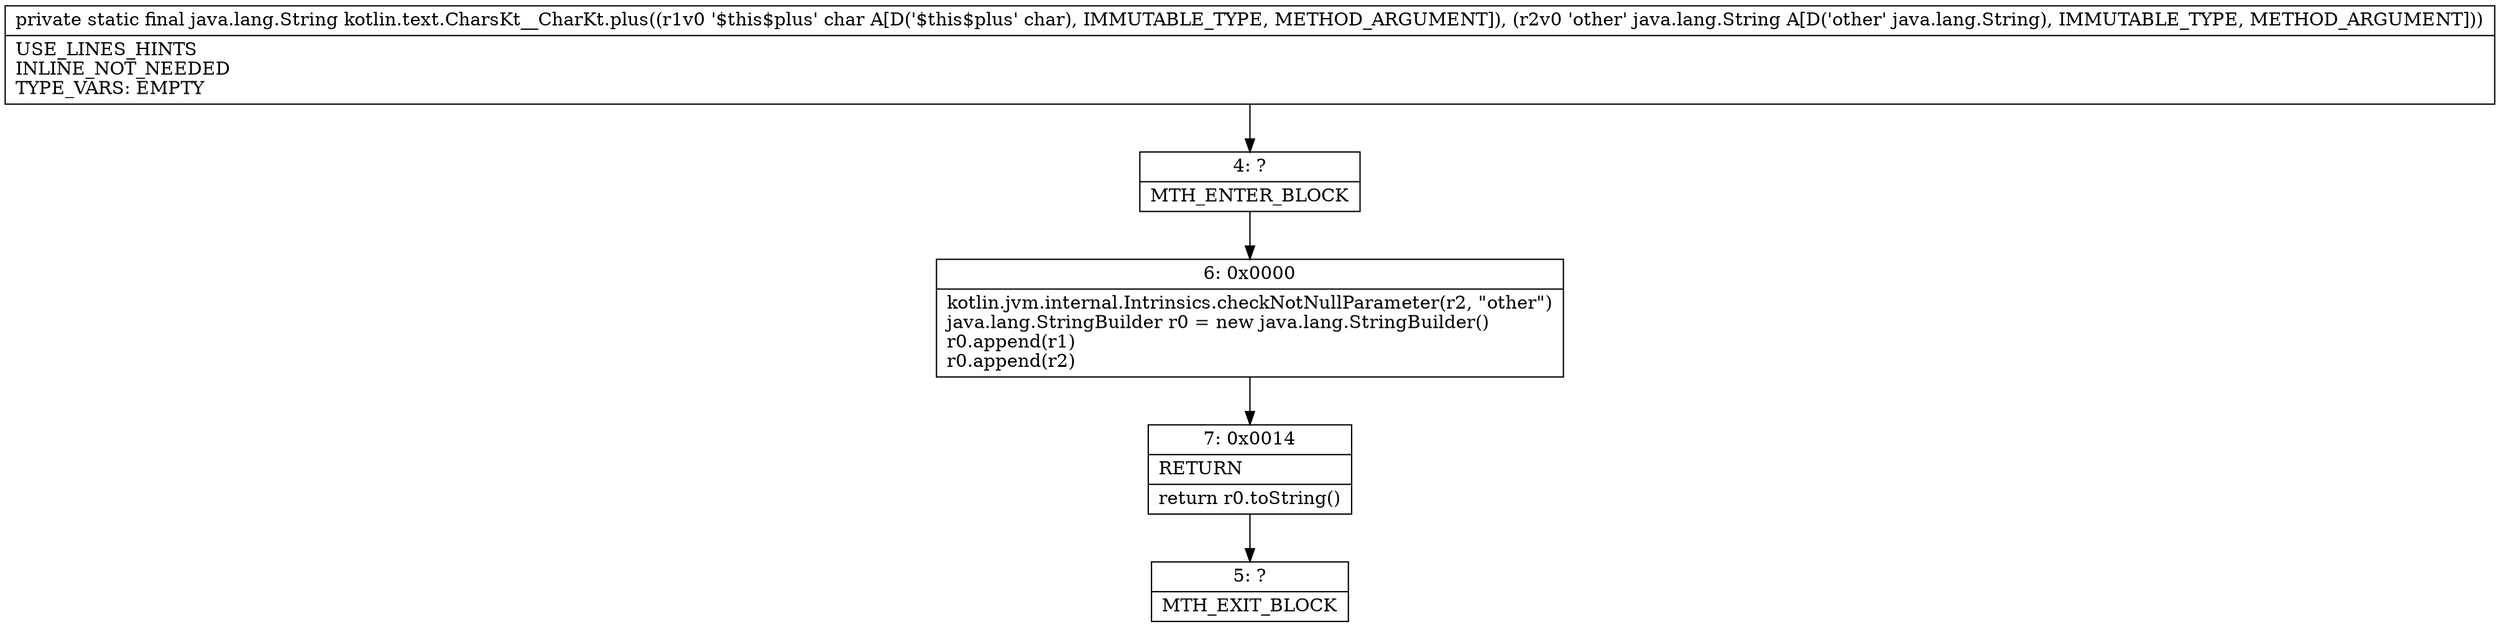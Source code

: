 digraph "CFG forkotlin.text.CharsKt__CharKt.plus(CLjava\/lang\/String;)Ljava\/lang\/String;" {
Node_4 [shape=record,label="{4\:\ ?|MTH_ENTER_BLOCK\l}"];
Node_6 [shape=record,label="{6\:\ 0x0000|kotlin.jvm.internal.Intrinsics.checkNotNullParameter(r2, \"other\")\ljava.lang.StringBuilder r0 = new java.lang.StringBuilder()\lr0.append(r1)\lr0.append(r2)\l}"];
Node_7 [shape=record,label="{7\:\ 0x0014|RETURN\l|return r0.toString()\l}"];
Node_5 [shape=record,label="{5\:\ ?|MTH_EXIT_BLOCK\l}"];
MethodNode[shape=record,label="{private static final java.lang.String kotlin.text.CharsKt__CharKt.plus((r1v0 '$this$plus' char A[D('$this$plus' char), IMMUTABLE_TYPE, METHOD_ARGUMENT]), (r2v0 'other' java.lang.String A[D('other' java.lang.String), IMMUTABLE_TYPE, METHOD_ARGUMENT]))  | USE_LINES_HINTS\lINLINE_NOT_NEEDED\lTYPE_VARS: EMPTY\l}"];
MethodNode -> Node_4;Node_4 -> Node_6;
Node_6 -> Node_7;
Node_7 -> Node_5;
}

